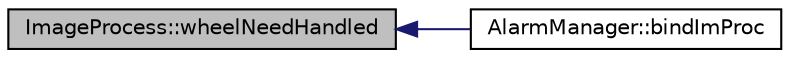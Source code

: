 digraph "ImageProcess::wheelNeedHandled"
{
  edge [fontname="Helvetica",fontsize="10",labelfontname="Helvetica",labelfontsize="10"];
  node [fontname="Helvetica",fontsize="10",shape=record];
  rankdir="LR";
  Node54 [label="ImageProcess::wheelNeedHandled",height=0.2,width=0.4,color="black", fillcolor="grey75", style="filled", fontcolor="black"];
  Node54 -> Node55 [dir="back",color="midnightblue",fontsize="10",style="solid"];
  Node55 [label="AlarmManager::bindImProc",height=0.2,width=0.4,color="black", fillcolor="white", style="filled",URL="$class_alarm_manager.html#a20ebd74c084d24347a61aa8490f21cbf"];
}
